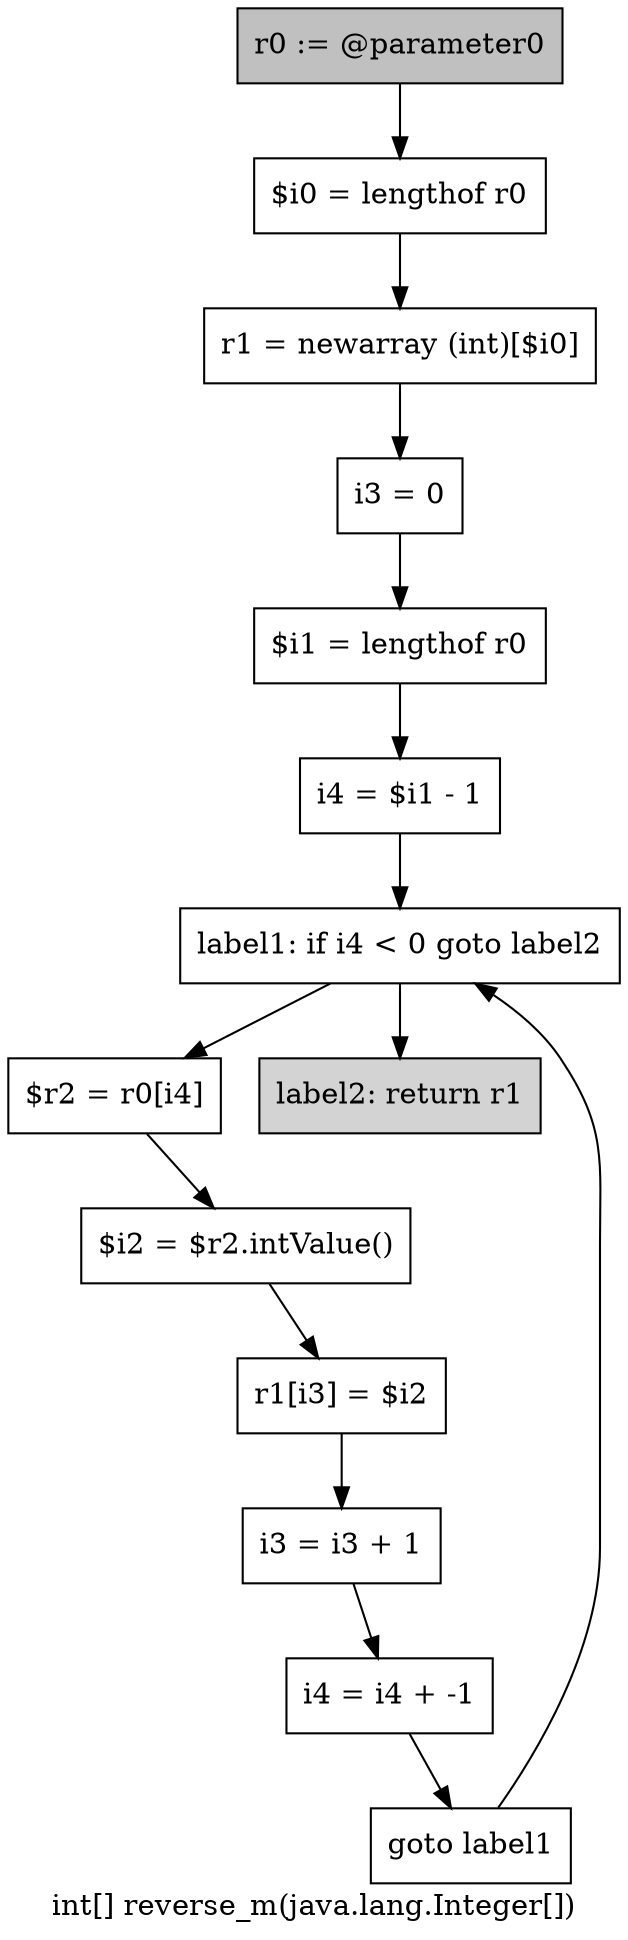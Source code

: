 digraph "int[] reverse_m(java.lang.Integer[])" {
    label="int[] reverse_m(java.lang.Integer[])";
    node [shape=box];
    "0" [style=filled,fillcolor=gray,label="r0 := @parameter0",];
    "1" [label="$i0 = lengthof r0",];
    "0"->"1";
    "2" [label="r1 = newarray (int)[$i0]",];
    "1"->"2";
    "3" [label="i3 = 0",];
    "2"->"3";
    "4" [label="$i1 = lengthof r0",];
    "3"->"4";
    "5" [label="i4 = $i1 - 1",];
    "4"->"5";
    "6" [label="label1: if i4 < 0 goto label2",];
    "5"->"6";
    "7" [label="$r2 = r0[i4]",];
    "6"->"7";
    "13" [style=filled,fillcolor=lightgray,label="label2: return r1",];
    "6"->"13";
    "8" [label="$i2 = $r2.intValue()",];
    "7"->"8";
    "9" [label="r1[i3] = $i2",];
    "8"->"9";
    "10" [label="i3 = i3 + 1",];
    "9"->"10";
    "11" [label="i4 = i4 + -1",];
    "10"->"11";
    "12" [label="goto label1",];
    "11"->"12";
    "12"->"6";
}

